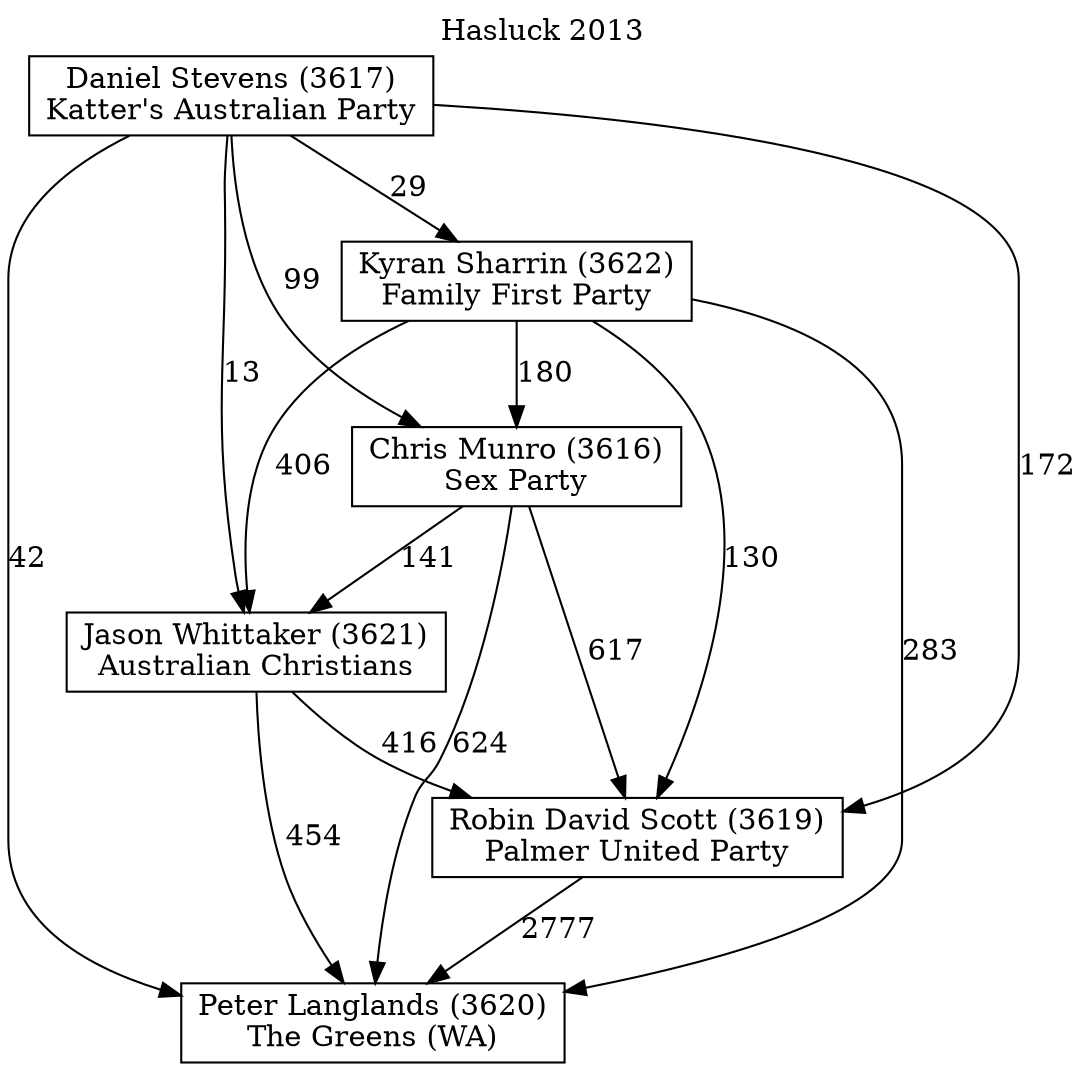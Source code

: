 // House preference flow
digraph "Peter Langlands (3620)_Hasluck_2013" {
	graph [label="Hasluck 2013" labelloc=t mclimit=10]
	node [shape=box]
	"Peter Langlands (3620)" [label="Peter Langlands (3620)
The Greens (WA)"]
	"Robin David Scott (3619)" [label="Robin David Scott (3619)
Palmer United Party"]
	"Jason Whittaker (3621)" [label="Jason Whittaker (3621)
Australian Christians"]
	"Chris Munro (3616)" [label="Chris Munro (3616)
Sex Party"]
	"Kyran Sharrin (3622)" [label="Kyran Sharrin (3622)
Family First Party"]
	"Daniel Stevens (3617)" [label="Daniel Stevens (3617)
Katter's Australian Party"]
	"Peter Langlands (3620)" [label="Peter Langlands (3620)
The Greens (WA)"]
	"Jason Whittaker (3621)" [label="Jason Whittaker (3621)
Australian Christians"]
	"Chris Munro (3616)" [label="Chris Munro (3616)
Sex Party"]
	"Kyran Sharrin (3622)" [label="Kyran Sharrin (3622)
Family First Party"]
	"Daniel Stevens (3617)" [label="Daniel Stevens (3617)
Katter's Australian Party"]
	"Peter Langlands (3620)" [label="Peter Langlands (3620)
The Greens (WA)"]
	"Chris Munro (3616)" [label="Chris Munro (3616)
Sex Party"]
	"Kyran Sharrin (3622)" [label="Kyran Sharrin (3622)
Family First Party"]
	"Daniel Stevens (3617)" [label="Daniel Stevens (3617)
Katter's Australian Party"]
	"Peter Langlands (3620)" [label="Peter Langlands (3620)
The Greens (WA)"]
	"Kyran Sharrin (3622)" [label="Kyran Sharrin (3622)
Family First Party"]
	"Daniel Stevens (3617)" [label="Daniel Stevens (3617)
Katter's Australian Party"]
	"Peter Langlands (3620)" [label="Peter Langlands (3620)
The Greens (WA)"]
	"Daniel Stevens (3617)" [label="Daniel Stevens (3617)
Katter's Australian Party"]
	"Daniel Stevens (3617)" [label="Daniel Stevens (3617)
Katter's Australian Party"]
	"Kyran Sharrin (3622)" [label="Kyran Sharrin (3622)
Family First Party"]
	"Daniel Stevens (3617)" [label="Daniel Stevens (3617)
Katter's Australian Party"]
	"Daniel Stevens (3617)" [label="Daniel Stevens (3617)
Katter's Australian Party"]
	"Chris Munro (3616)" [label="Chris Munro (3616)
Sex Party"]
	"Kyran Sharrin (3622)" [label="Kyran Sharrin (3622)
Family First Party"]
	"Daniel Stevens (3617)" [label="Daniel Stevens (3617)
Katter's Australian Party"]
	"Chris Munro (3616)" [label="Chris Munro (3616)
Sex Party"]
	"Daniel Stevens (3617)" [label="Daniel Stevens (3617)
Katter's Australian Party"]
	"Daniel Stevens (3617)" [label="Daniel Stevens (3617)
Katter's Australian Party"]
	"Kyran Sharrin (3622)" [label="Kyran Sharrin (3622)
Family First Party"]
	"Daniel Stevens (3617)" [label="Daniel Stevens (3617)
Katter's Australian Party"]
	"Daniel Stevens (3617)" [label="Daniel Stevens (3617)
Katter's Australian Party"]
	"Jason Whittaker (3621)" [label="Jason Whittaker (3621)
Australian Christians"]
	"Chris Munro (3616)" [label="Chris Munro (3616)
Sex Party"]
	"Kyran Sharrin (3622)" [label="Kyran Sharrin (3622)
Family First Party"]
	"Daniel Stevens (3617)" [label="Daniel Stevens (3617)
Katter's Australian Party"]
	"Jason Whittaker (3621)" [label="Jason Whittaker (3621)
Australian Christians"]
	"Kyran Sharrin (3622)" [label="Kyran Sharrin (3622)
Family First Party"]
	"Daniel Stevens (3617)" [label="Daniel Stevens (3617)
Katter's Australian Party"]
	"Jason Whittaker (3621)" [label="Jason Whittaker (3621)
Australian Christians"]
	"Daniel Stevens (3617)" [label="Daniel Stevens (3617)
Katter's Australian Party"]
	"Daniel Stevens (3617)" [label="Daniel Stevens (3617)
Katter's Australian Party"]
	"Kyran Sharrin (3622)" [label="Kyran Sharrin (3622)
Family First Party"]
	"Daniel Stevens (3617)" [label="Daniel Stevens (3617)
Katter's Australian Party"]
	"Daniel Stevens (3617)" [label="Daniel Stevens (3617)
Katter's Australian Party"]
	"Chris Munro (3616)" [label="Chris Munro (3616)
Sex Party"]
	"Kyran Sharrin (3622)" [label="Kyran Sharrin (3622)
Family First Party"]
	"Daniel Stevens (3617)" [label="Daniel Stevens (3617)
Katter's Australian Party"]
	"Chris Munro (3616)" [label="Chris Munro (3616)
Sex Party"]
	"Daniel Stevens (3617)" [label="Daniel Stevens (3617)
Katter's Australian Party"]
	"Daniel Stevens (3617)" [label="Daniel Stevens (3617)
Katter's Australian Party"]
	"Kyran Sharrin (3622)" [label="Kyran Sharrin (3622)
Family First Party"]
	"Daniel Stevens (3617)" [label="Daniel Stevens (3617)
Katter's Australian Party"]
	"Daniel Stevens (3617)" [label="Daniel Stevens (3617)
Katter's Australian Party"]
	"Robin David Scott (3619)" [label="Robin David Scott (3619)
Palmer United Party"]
	"Jason Whittaker (3621)" [label="Jason Whittaker (3621)
Australian Christians"]
	"Chris Munro (3616)" [label="Chris Munro (3616)
Sex Party"]
	"Kyran Sharrin (3622)" [label="Kyran Sharrin (3622)
Family First Party"]
	"Daniel Stevens (3617)" [label="Daniel Stevens (3617)
Katter's Australian Party"]
	"Robin David Scott (3619)" [label="Robin David Scott (3619)
Palmer United Party"]
	"Chris Munro (3616)" [label="Chris Munro (3616)
Sex Party"]
	"Kyran Sharrin (3622)" [label="Kyran Sharrin (3622)
Family First Party"]
	"Daniel Stevens (3617)" [label="Daniel Stevens (3617)
Katter's Australian Party"]
	"Robin David Scott (3619)" [label="Robin David Scott (3619)
Palmer United Party"]
	"Kyran Sharrin (3622)" [label="Kyran Sharrin (3622)
Family First Party"]
	"Daniel Stevens (3617)" [label="Daniel Stevens (3617)
Katter's Australian Party"]
	"Robin David Scott (3619)" [label="Robin David Scott (3619)
Palmer United Party"]
	"Daniel Stevens (3617)" [label="Daniel Stevens (3617)
Katter's Australian Party"]
	"Daniel Stevens (3617)" [label="Daniel Stevens (3617)
Katter's Australian Party"]
	"Kyran Sharrin (3622)" [label="Kyran Sharrin (3622)
Family First Party"]
	"Daniel Stevens (3617)" [label="Daniel Stevens (3617)
Katter's Australian Party"]
	"Daniel Stevens (3617)" [label="Daniel Stevens (3617)
Katter's Australian Party"]
	"Chris Munro (3616)" [label="Chris Munro (3616)
Sex Party"]
	"Kyran Sharrin (3622)" [label="Kyran Sharrin (3622)
Family First Party"]
	"Daniel Stevens (3617)" [label="Daniel Stevens (3617)
Katter's Australian Party"]
	"Chris Munro (3616)" [label="Chris Munro (3616)
Sex Party"]
	"Daniel Stevens (3617)" [label="Daniel Stevens (3617)
Katter's Australian Party"]
	"Daniel Stevens (3617)" [label="Daniel Stevens (3617)
Katter's Australian Party"]
	"Kyran Sharrin (3622)" [label="Kyran Sharrin (3622)
Family First Party"]
	"Daniel Stevens (3617)" [label="Daniel Stevens (3617)
Katter's Australian Party"]
	"Daniel Stevens (3617)" [label="Daniel Stevens (3617)
Katter's Australian Party"]
	"Jason Whittaker (3621)" [label="Jason Whittaker (3621)
Australian Christians"]
	"Chris Munro (3616)" [label="Chris Munro (3616)
Sex Party"]
	"Kyran Sharrin (3622)" [label="Kyran Sharrin (3622)
Family First Party"]
	"Daniel Stevens (3617)" [label="Daniel Stevens (3617)
Katter's Australian Party"]
	"Jason Whittaker (3621)" [label="Jason Whittaker (3621)
Australian Christians"]
	"Kyran Sharrin (3622)" [label="Kyran Sharrin (3622)
Family First Party"]
	"Daniel Stevens (3617)" [label="Daniel Stevens (3617)
Katter's Australian Party"]
	"Jason Whittaker (3621)" [label="Jason Whittaker (3621)
Australian Christians"]
	"Daniel Stevens (3617)" [label="Daniel Stevens (3617)
Katter's Australian Party"]
	"Daniel Stevens (3617)" [label="Daniel Stevens (3617)
Katter's Australian Party"]
	"Kyran Sharrin (3622)" [label="Kyran Sharrin (3622)
Family First Party"]
	"Daniel Stevens (3617)" [label="Daniel Stevens (3617)
Katter's Australian Party"]
	"Daniel Stevens (3617)" [label="Daniel Stevens (3617)
Katter's Australian Party"]
	"Chris Munro (3616)" [label="Chris Munro (3616)
Sex Party"]
	"Kyran Sharrin (3622)" [label="Kyran Sharrin (3622)
Family First Party"]
	"Daniel Stevens (3617)" [label="Daniel Stevens (3617)
Katter's Australian Party"]
	"Chris Munro (3616)" [label="Chris Munro (3616)
Sex Party"]
	"Daniel Stevens (3617)" [label="Daniel Stevens (3617)
Katter's Australian Party"]
	"Daniel Stevens (3617)" [label="Daniel Stevens (3617)
Katter's Australian Party"]
	"Kyran Sharrin (3622)" [label="Kyran Sharrin (3622)
Family First Party"]
	"Daniel Stevens (3617)" [label="Daniel Stevens (3617)
Katter's Australian Party"]
	"Daniel Stevens (3617)" [label="Daniel Stevens (3617)
Katter's Australian Party"]
	"Robin David Scott (3619)" -> "Peter Langlands (3620)" [label=2777]
	"Jason Whittaker (3621)" -> "Robin David Scott (3619)" [label=416]
	"Chris Munro (3616)" -> "Jason Whittaker (3621)" [label=141]
	"Kyran Sharrin (3622)" -> "Chris Munro (3616)" [label=180]
	"Daniel Stevens (3617)" -> "Kyran Sharrin (3622)" [label=29]
	"Jason Whittaker (3621)" -> "Peter Langlands (3620)" [label=454]
	"Chris Munro (3616)" -> "Peter Langlands (3620)" [label=624]
	"Kyran Sharrin (3622)" -> "Peter Langlands (3620)" [label=283]
	"Daniel Stevens (3617)" -> "Peter Langlands (3620)" [label=42]
	"Daniel Stevens (3617)" -> "Chris Munro (3616)" [label=99]
	"Kyran Sharrin (3622)" -> "Jason Whittaker (3621)" [label=406]
	"Daniel Stevens (3617)" -> "Jason Whittaker (3621)" [label=13]
	"Chris Munro (3616)" -> "Robin David Scott (3619)" [label=617]
	"Kyran Sharrin (3622)" -> "Robin David Scott (3619)" [label=130]
	"Daniel Stevens (3617)" -> "Robin David Scott (3619)" [label=172]
}
